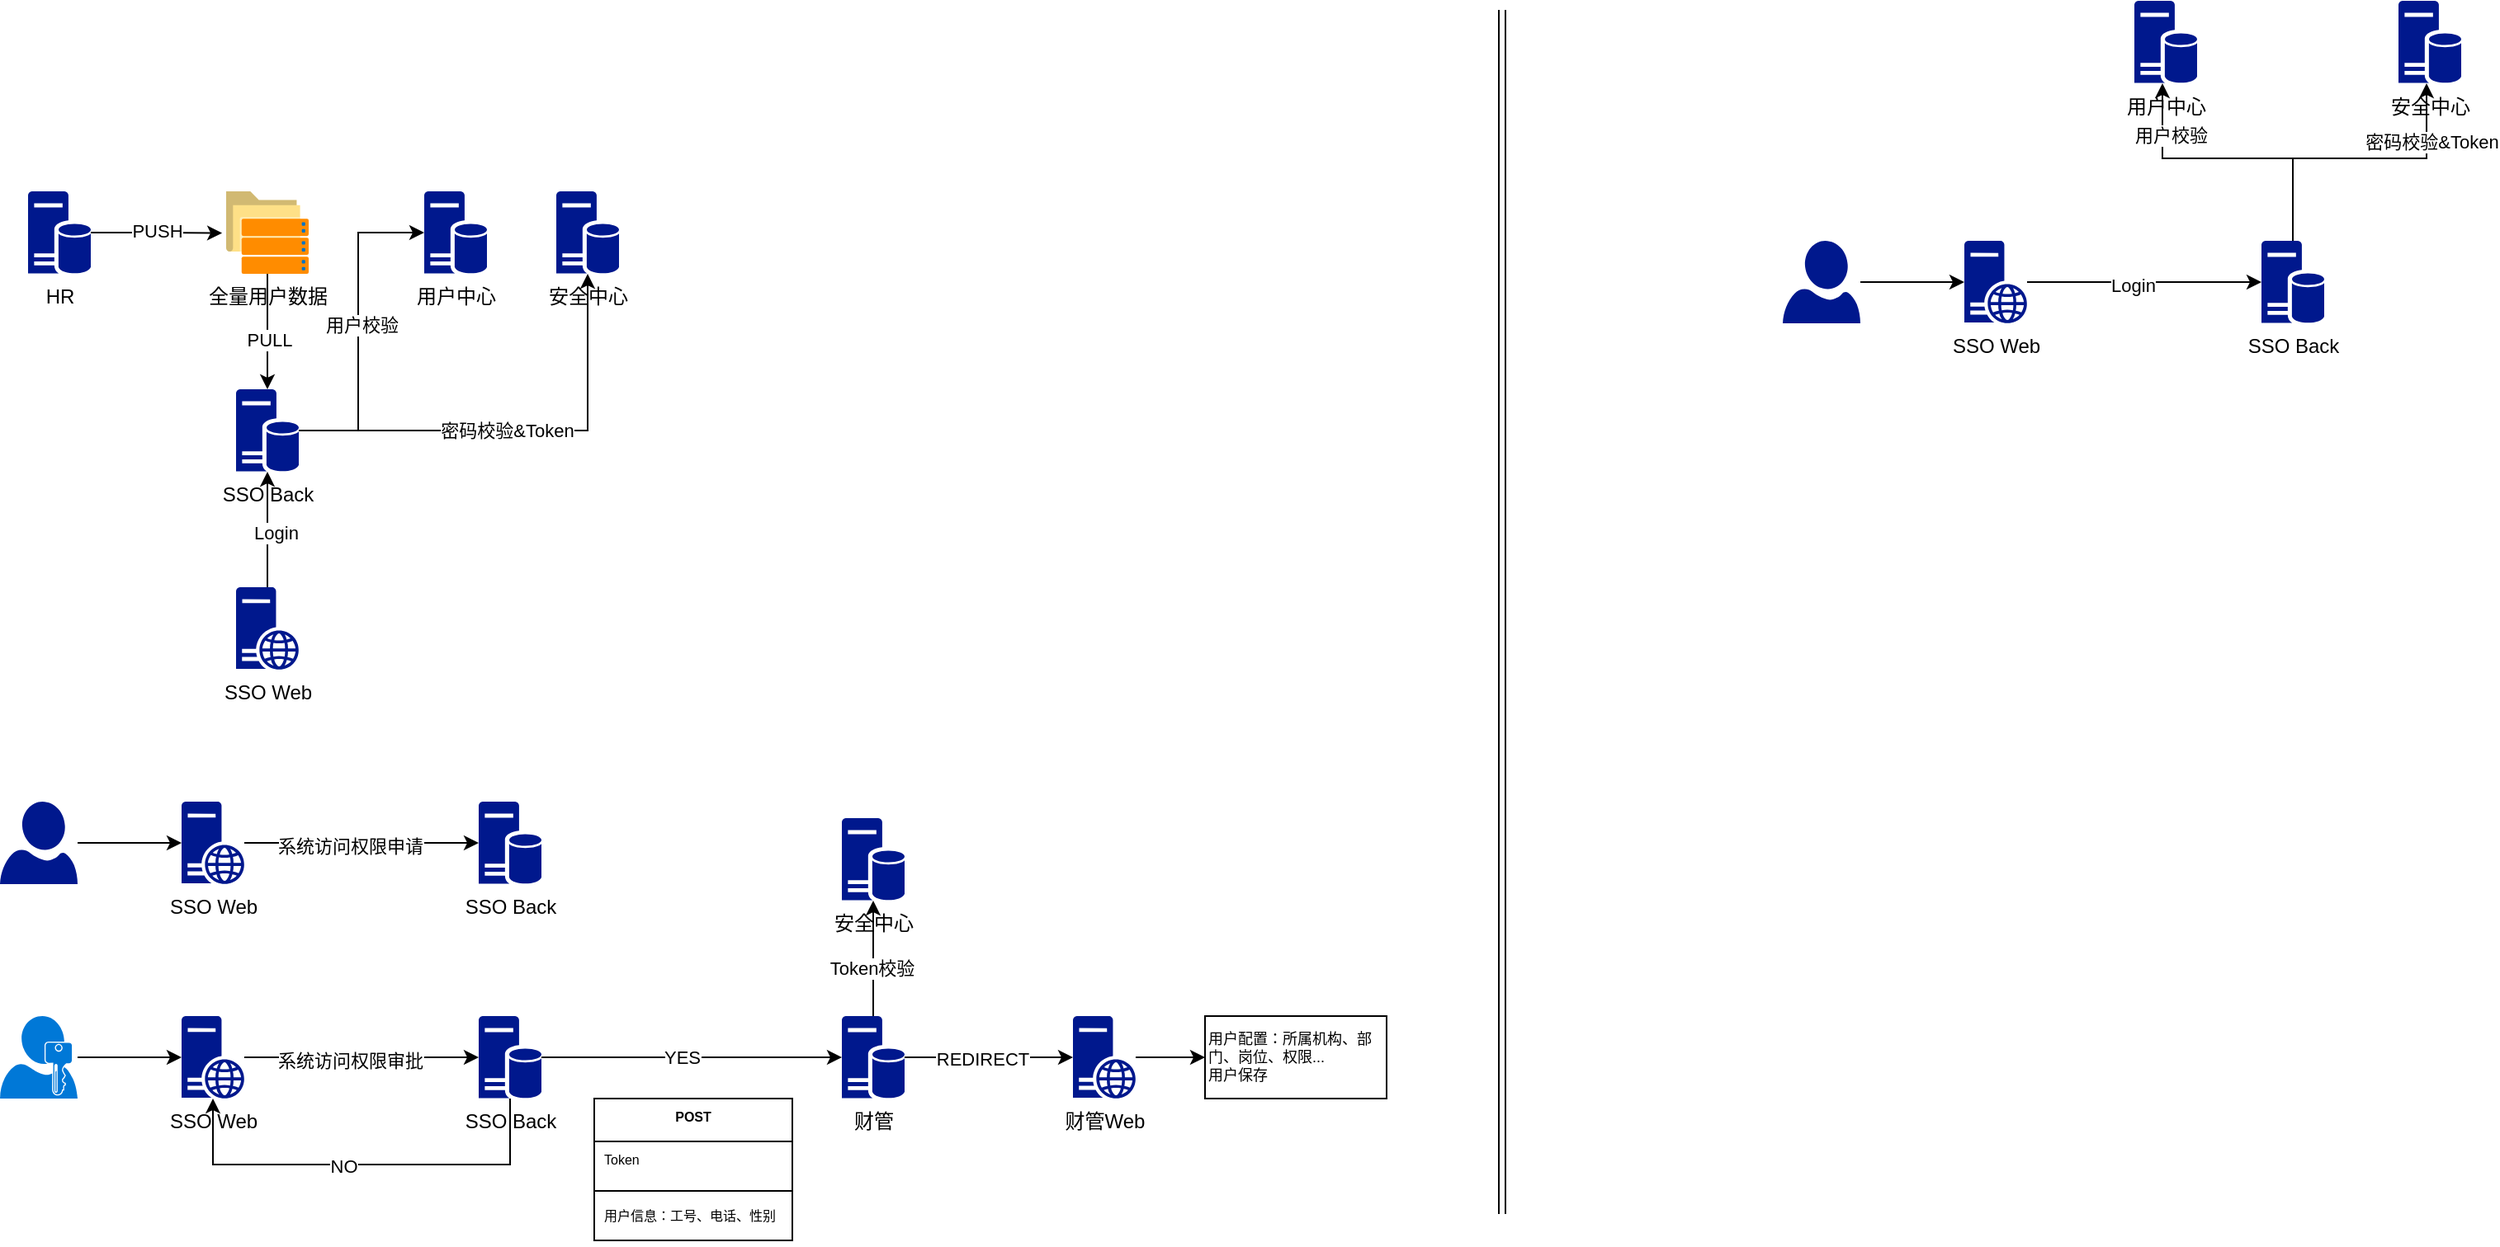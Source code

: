 <mxfile version="24.7.16">
  <diagram name="Page-1" id="tWwGJDd1BKMliuyMHz1E">
    <mxGraphModel dx="1248" dy="787" grid="1" gridSize="10" guides="1" tooltips="1" connect="1" arrows="1" fold="1" page="1" pageScale="1" pageWidth="850" pageHeight="1100" math="0" shadow="0">
      <root>
        <mxCell id="0" />
        <mxCell id="1" parent="0" />
        <mxCell id="FFGEd19_PelASJCq2h37-7" value="HR" style="sketch=0;aspect=fixed;pointerEvents=1;shadow=0;dashed=0;html=1;strokeColor=none;labelPosition=center;verticalLabelPosition=bottom;verticalAlign=top;align=center;fillColor=#00188D;shape=mxgraph.mscae.enterprise.database_server" parent="1" vertex="1">
          <mxGeometry x="67" y="460" width="38" height="50" as="geometry" />
        </mxCell>
        <mxCell id="FFGEd19_PelASJCq2h37-28" style="edgeStyle=orthogonalEdgeStyle;rounded=0;orthogonalLoop=1;jettySize=auto;html=1;" parent="1" source="FFGEd19_PelASJCq2h37-8" target="FFGEd19_PelASJCq2h37-17" edge="1">
          <mxGeometry relative="1" as="geometry" />
        </mxCell>
        <mxCell id="FFGEd19_PelASJCq2h37-29" value="密码校验&amp;amp;Token" style="edgeLabel;html=1;align=center;verticalAlign=middle;resizable=0;points=[];" parent="FFGEd19_PelASJCq2h37-28" vertex="1" connectable="0">
          <mxGeometry x="-0.396" y="-2" relative="1" as="geometry">
            <mxPoint x="44" y="-2" as="offset" />
          </mxGeometry>
        </mxCell>
        <mxCell id="FFGEd19_PelASJCq2h37-8" value="SSO Back" style="sketch=0;aspect=fixed;pointerEvents=1;shadow=0;dashed=0;html=1;strokeColor=none;labelPosition=center;verticalLabelPosition=bottom;verticalAlign=top;align=center;fillColor=#00188D;shape=mxgraph.mscae.enterprise.database_server" parent="1" vertex="1">
          <mxGeometry x="193" y="580" width="38" height="50" as="geometry" />
        </mxCell>
        <mxCell id="FFGEd19_PelASJCq2h37-9" value="全量用户数据" style="image;sketch=0;aspect=fixed;html=1;points=[];align=center;fontSize=12;image=img/lib/mscae/AzureFXTEdgeFiler.svg;" parent="1" vertex="1">
          <mxGeometry x="187" y="460" width="50" height="50" as="geometry" />
        </mxCell>
        <mxCell id="FFGEd19_PelASJCq2h37-10" style="edgeStyle=orthogonalEdgeStyle;rounded=0;orthogonalLoop=1;jettySize=auto;html=1;entryX=-0.049;entryY=0.506;entryDx=0;entryDy=0;entryPerimeter=0;" parent="1" source="FFGEd19_PelASJCq2h37-7" target="FFGEd19_PelASJCq2h37-9" edge="1">
          <mxGeometry relative="1" as="geometry" />
        </mxCell>
        <mxCell id="FFGEd19_PelASJCq2h37-11" value="PUSH" style="edgeLabel;html=1;align=center;verticalAlign=middle;resizable=0;points=[];" parent="FFGEd19_PelASJCq2h37-10" vertex="1" connectable="0">
          <mxGeometry x="-0.038" y="1" relative="1" as="geometry">
            <mxPoint x="1" as="offset" />
          </mxGeometry>
        </mxCell>
        <mxCell id="FFGEd19_PelASJCq2h37-14" style="edgeStyle=orthogonalEdgeStyle;rounded=0;orthogonalLoop=1;jettySize=auto;html=1;entryX=0.5;entryY=0;entryDx=0;entryDy=0;entryPerimeter=0;" parent="1" source="FFGEd19_PelASJCq2h37-9" target="FFGEd19_PelASJCq2h37-8" edge="1">
          <mxGeometry relative="1" as="geometry" />
        </mxCell>
        <mxCell id="FFGEd19_PelASJCq2h37-15" value="PULL" style="edgeLabel;html=1;align=center;verticalAlign=middle;resizable=0;points=[];" parent="FFGEd19_PelASJCq2h37-14" vertex="1" connectable="0">
          <mxGeometry x="0.136" y="1" relative="1" as="geometry">
            <mxPoint as="offset" />
          </mxGeometry>
        </mxCell>
        <mxCell id="FFGEd19_PelASJCq2h37-16" value="用户中心" style="sketch=0;aspect=fixed;pointerEvents=1;shadow=0;dashed=0;html=1;strokeColor=none;labelPosition=center;verticalLabelPosition=bottom;verticalAlign=top;align=center;fillColor=#00188D;shape=mxgraph.mscae.enterprise.database_server" parent="1" vertex="1">
          <mxGeometry x="307" y="460" width="38" height="50" as="geometry" />
        </mxCell>
        <mxCell id="FFGEd19_PelASJCq2h37-17" value="安全中心" style="sketch=0;aspect=fixed;pointerEvents=1;shadow=0;dashed=0;html=1;strokeColor=none;labelPosition=center;verticalLabelPosition=bottom;verticalAlign=top;align=center;fillColor=#00188D;shape=mxgraph.mscae.enterprise.database_server" parent="1" vertex="1">
          <mxGeometry x="387" y="460" width="38" height="50" as="geometry" />
        </mxCell>
        <mxCell id="FFGEd19_PelASJCq2h37-23" style="edgeStyle=orthogonalEdgeStyle;rounded=0;orthogonalLoop=1;jettySize=auto;html=1;" parent="1" source="FFGEd19_PelASJCq2h37-18" target="FFGEd19_PelASJCq2h37-8" edge="1">
          <mxGeometry relative="1" as="geometry" />
        </mxCell>
        <mxCell id="FFGEd19_PelASJCq2h37-24" value="Login" style="edgeLabel;html=1;align=center;verticalAlign=middle;resizable=0;points=[];" parent="FFGEd19_PelASJCq2h37-23" vertex="1" connectable="0">
          <mxGeometry x="-0.045" y="-5" relative="1" as="geometry">
            <mxPoint as="offset" />
          </mxGeometry>
        </mxCell>
        <mxCell id="FFGEd19_PelASJCq2h37-18" value="SSO Web" style="sketch=0;aspect=fixed;pointerEvents=1;shadow=0;dashed=0;html=1;strokeColor=none;labelPosition=center;verticalLabelPosition=bottom;verticalAlign=top;align=center;fillColor=#00188D;shape=mxgraph.mscae.enterprise.web_server" parent="1" vertex="1">
          <mxGeometry x="193" y="700" width="38" height="50" as="geometry" />
        </mxCell>
        <mxCell id="FFGEd19_PelASJCq2h37-25" style="edgeStyle=orthogonalEdgeStyle;rounded=0;orthogonalLoop=1;jettySize=auto;html=1;" parent="1" edge="1">
          <mxGeometry relative="1" as="geometry">
            <mxPoint x="237" y="605.029" as="sourcePoint" />
            <mxPoint x="307" y="485" as="targetPoint" />
            <Array as="points">
              <mxPoint x="267" y="605" />
              <mxPoint x="267" y="485" />
            </Array>
          </mxGeometry>
        </mxCell>
        <mxCell id="FFGEd19_PelASJCq2h37-26" value="用户校验" style="edgeLabel;html=1;align=center;verticalAlign=middle;resizable=0;points=[];" parent="FFGEd19_PelASJCq2h37-25" vertex="1" connectable="0">
          <mxGeometry x="-0.008" y="-2" relative="1" as="geometry">
            <mxPoint as="offset" />
          </mxGeometry>
        </mxCell>
        <mxCell id="huJF_Qs0aNRU9yXHvJFa-2" value="SSO Web" style="sketch=0;aspect=fixed;pointerEvents=1;shadow=0;dashed=0;html=1;strokeColor=none;labelPosition=center;verticalLabelPosition=bottom;verticalAlign=top;align=center;fillColor=#00188D;shape=mxgraph.mscae.enterprise.web_server" vertex="1" parent="1">
          <mxGeometry x="160" y="830" width="38" height="50" as="geometry" />
        </mxCell>
        <mxCell id="huJF_Qs0aNRU9yXHvJFa-3" value="SSO Back" style="sketch=0;aspect=fixed;pointerEvents=1;shadow=0;dashed=0;html=1;strokeColor=none;labelPosition=center;verticalLabelPosition=bottom;verticalAlign=top;align=center;fillColor=#00188D;shape=mxgraph.mscae.enterprise.database_server" vertex="1" parent="1">
          <mxGeometry x="340" y="830" width="38" height="50" as="geometry" />
        </mxCell>
        <mxCell id="huJF_Qs0aNRU9yXHvJFa-5" style="edgeStyle=orthogonalEdgeStyle;rounded=0;orthogonalLoop=1;jettySize=auto;html=1;entryX=0;entryY=0.5;entryDx=0;entryDy=0;entryPerimeter=0;" edge="1" parent="1" source="huJF_Qs0aNRU9yXHvJFa-2" target="huJF_Qs0aNRU9yXHvJFa-3">
          <mxGeometry relative="1" as="geometry" />
        </mxCell>
        <mxCell id="huJF_Qs0aNRU9yXHvJFa-6" value="系统访问权限申请" style="edgeLabel;html=1;align=center;verticalAlign=middle;resizable=0;points=[];" vertex="1" connectable="0" parent="huJF_Qs0aNRU9yXHvJFa-5">
          <mxGeometry x="-0.102" y="-2" relative="1" as="geometry">
            <mxPoint as="offset" />
          </mxGeometry>
        </mxCell>
        <mxCell id="huJF_Qs0aNRU9yXHvJFa-9" value="" style="sketch=0;aspect=fixed;pointerEvents=1;shadow=0;dashed=0;html=1;strokeColor=none;labelPosition=center;verticalLabelPosition=bottom;verticalAlign=top;align=center;fillColor=#00188D;shape=mxgraph.azure.user" vertex="1" parent="1">
          <mxGeometry x="50" y="830" width="47" height="50" as="geometry" />
        </mxCell>
        <mxCell id="huJF_Qs0aNRU9yXHvJFa-10" style="edgeStyle=orthogonalEdgeStyle;rounded=0;orthogonalLoop=1;jettySize=auto;html=1;entryX=0;entryY=0.5;entryDx=0;entryDy=0;entryPerimeter=0;" edge="1" parent="1" source="huJF_Qs0aNRU9yXHvJFa-9" target="huJF_Qs0aNRU9yXHvJFa-2">
          <mxGeometry relative="1" as="geometry" />
        </mxCell>
        <mxCell id="huJF_Qs0aNRU9yXHvJFa-17" value="SSO Web" style="sketch=0;aspect=fixed;pointerEvents=1;shadow=0;dashed=0;html=1;strokeColor=none;labelPosition=center;verticalLabelPosition=bottom;verticalAlign=top;align=center;fillColor=#00188D;shape=mxgraph.mscae.enterprise.web_server" vertex="1" parent="1">
          <mxGeometry x="160" y="960" width="38" height="50" as="geometry" />
        </mxCell>
        <mxCell id="huJF_Qs0aNRU9yXHvJFa-31" style="edgeStyle=orthogonalEdgeStyle;rounded=0;orthogonalLoop=1;jettySize=auto;html=1;entryX=0;entryY=0.5;entryDx=0;entryDy=0;entryPerimeter=0;" edge="1" parent="1" source="huJF_Qs0aNRU9yXHvJFa-18" target="huJF_Qs0aNRU9yXHvJFa-25">
          <mxGeometry relative="1" as="geometry">
            <mxPoint x="425" y="985" as="targetPoint" />
          </mxGeometry>
        </mxCell>
        <mxCell id="huJF_Qs0aNRU9yXHvJFa-36" value="YES" style="edgeLabel;html=1;align=center;verticalAlign=middle;resizable=0;points=[];" vertex="1" connectable="0" parent="huJF_Qs0aNRU9yXHvJFa-31">
          <mxGeometry x="0.046" relative="1" as="geometry">
            <mxPoint x="-10" as="offset" />
          </mxGeometry>
        </mxCell>
        <mxCell id="huJF_Qs0aNRU9yXHvJFa-32" style="edgeStyle=orthogonalEdgeStyle;rounded=0;orthogonalLoop=1;jettySize=auto;html=1;exitX=0.5;exitY=1;exitDx=0;exitDy=0;exitPerimeter=0;entryX=0.5;entryY=1;entryDx=0;entryDy=0;entryPerimeter=0;" edge="1" parent="1" source="huJF_Qs0aNRU9yXHvJFa-18" target="huJF_Qs0aNRU9yXHvJFa-17">
          <mxGeometry relative="1" as="geometry">
            <Array as="points">
              <mxPoint x="359" y="1050" />
              <mxPoint x="179" y="1050" />
            </Array>
          </mxGeometry>
        </mxCell>
        <mxCell id="huJF_Qs0aNRU9yXHvJFa-63" value="NO" style="edgeLabel;html=1;align=center;verticalAlign=middle;resizable=0;points=[];" vertex="1" connectable="0" parent="huJF_Qs0aNRU9yXHvJFa-32">
          <mxGeometry x="0.088" y="1" relative="1" as="geometry">
            <mxPoint as="offset" />
          </mxGeometry>
        </mxCell>
        <mxCell id="huJF_Qs0aNRU9yXHvJFa-18" value="SSO Back" style="sketch=0;aspect=fixed;pointerEvents=1;shadow=0;dashed=0;html=1;strokeColor=none;labelPosition=center;verticalLabelPosition=bottom;verticalAlign=top;align=center;fillColor=#00188D;shape=mxgraph.mscae.enterprise.database_server" vertex="1" parent="1">
          <mxGeometry x="340" y="960" width="38" height="50" as="geometry" />
        </mxCell>
        <mxCell id="huJF_Qs0aNRU9yXHvJFa-19" style="edgeStyle=orthogonalEdgeStyle;rounded=0;orthogonalLoop=1;jettySize=auto;html=1;entryX=0;entryY=0.5;entryDx=0;entryDy=0;entryPerimeter=0;" edge="1" parent="1" source="huJF_Qs0aNRU9yXHvJFa-17" target="huJF_Qs0aNRU9yXHvJFa-18">
          <mxGeometry relative="1" as="geometry" />
        </mxCell>
        <mxCell id="huJF_Qs0aNRU9yXHvJFa-20" value="系统访问权限审批" style="edgeLabel;html=1;align=center;verticalAlign=middle;resizable=0;points=[];" vertex="1" connectable="0" parent="huJF_Qs0aNRU9yXHvJFa-19">
          <mxGeometry x="-0.102" y="-2" relative="1" as="geometry">
            <mxPoint as="offset" />
          </mxGeometry>
        </mxCell>
        <mxCell id="huJF_Qs0aNRU9yXHvJFa-23" value="" style="sketch=0;aspect=fixed;pointerEvents=1;shadow=0;dashed=0;html=1;strokeColor=none;labelPosition=center;verticalLabelPosition=bottom;verticalAlign=top;align=center;shape=mxgraph.mscae.enterprise.user_permissions;fillColor=#0078D7;" vertex="1" parent="1">
          <mxGeometry x="50" y="960" width="47" height="50" as="geometry" />
        </mxCell>
        <mxCell id="huJF_Qs0aNRU9yXHvJFa-24" style="edgeStyle=orthogonalEdgeStyle;rounded=0;orthogonalLoop=1;jettySize=auto;html=1;entryX=0;entryY=0.5;entryDx=0;entryDy=0;entryPerimeter=0;" edge="1" parent="1" source="huJF_Qs0aNRU9yXHvJFa-23" target="huJF_Qs0aNRU9yXHvJFa-17">
          <mxGeometry relative="1" as="geometry" />
        </mxCell>
        <mxCell id="huJF_Qs0aNRU9yXHvJFa-59" style="edgeStyle=orthogonalEdgeStyle;rounded=0;orthogonalLoop=1;jettySize=auto;html=1;exitX=0.5;exitY=0;exitDx=0;exitDy=0;exitPerimeter=0;" edge="1" parent="1" source="huJF_Qs0aNRU9yXHvJFa-25" target="huJF_Qs0aNRU9yXHvJFa-58">
          <mxGeometry relative="1" as="geometry" />
        </mxCell>
        <mxCell id="huJF_Qs0aNRU9yXHvJFa-60" value="Token校验" style="edgeLabel;html=1;align=center;verticalAlign=middle;resizable=0;points=[];" vertex="1" connectable="0" parent="huJF_Qs0aNRU9yXHvJFa-59">
          <mxGeometry x="-0.159" y="1" relative="1" as="geometry">
            <mxPoint as="offset" />
          </mxGeometry>
        </mxCell>
        <mxCell id="huJF_Qs0aNRU9yXHvJFa-25" value="财管" style="sketch=0;aspect=fixed;pointerEvents=1;shadow=0;dashed=0;html=1;strokeColor=none;labelPosition=center;verticalLabelPosition=bottom;verticalAlign=top;align=center;fillColor=#00188D;shape=mxgraph.mscae.enterprise.database_server" vertex="1" parent="1">
          <mxGeometry x="560" y="960" width="38" height="50" as="geometry" />
        </mxCell>
        <mxCell id="huJF_Qs0aNRU9yXHvJFa-62" style="edgeStyle=orthogonalEdgeStyle;rounded=0;orthogonalLoop=1;jettySize=auto;html=1;entryX=0;entryY=0.5;entryDx=0;entryDy=0;" edge="1" parent="1" source="huJF_Qs0aNRU9yXHvJFa-43" target="huJF_Qs0aNRU9yXHvJFa-61">
          <mxGeometry relative="1" as="geometry" />
        </mxCell>
        <mxCell id="huJF_Qs0aNRU9yXHvJFa-43" value="财管Web" style="sketch=0;aspect=fixed;pointerEvents=1;shadow=0;dashed=0;html=1;strokeColor=none;labelPosition=center;verticalLabelPosition=bottom;verticalAlign=top;align=center;fillColor=#00188D;shape=mxgraph.mscae.enterprise.web_server" vertex="1" parent="1">
          <mxGeometry x="700" y="960" width="38" height="50" as="geometry" />
        </mxCell>
        <mxCell id="huJF_Qs0aNRU9yXHvJFa-44" style="edgeStyle=orthogonalEdgeStyle;rounded=0;orthogonalLoop=1;jettySize=auto;html=1;entryX=0;entryY=0.5;entryDx=0;entryDy=0;entryPerimeter=0;" edge="1" parent="1" source="huJF_Qs0aNRU9yXHvJFa-25" target="huJF_Qs0aNRU9yXHvJFa-43">
          <mxGeometry relative="1" as="geometry" />
        </mxCell>
        <mxCell id="huJF_Qs0aNRU9yXHvJFa-45" value="REDIRECT" style="edgeLabel;html=1;align=center;verticalAlign=middle;resizable=0;points=[];" vertex="1" connectable="0" parent="huJF_Qs0aNRU9yXHvJFa-44">
          <mxGeometry x="-0.092" y="-1" relative="1" as="geometry">
            <mxPoint as="offset" />
          </mxGeometry>
        </mxCell>
        <mxCell id="huJF_Qs0aNRU9yXHvJFa-54" value="POST" style="swimlane;fontStyle=1;align=center;verticalAlign=top;childLayout=stackLayout;horizontal=1;startSize=26;horizontalStack=0;resizeParent=1;resizeParentMax=0;resizeLast=0;collapsible=1;marginBottom=0;whiteSpace=wrap;html=1;fontSize=8;" vertex="1" parent="1">
          <mxGeometry x="410" y="1010" width="120" height="86" as="geometry">
            <mxRectangle x="378" y="1040" width="70" height="30" as="alternateBounds" />
          </mxGeometry>
        </mxCell>
        <mxCell id="huJF_Qs0aNRU9yXHvJFa-55" value="Token" style="text;strokeColor=none;fillColor=none;align=left;verticalAlign=top;spacingLeft=4;spacingRight=4;overflow=hidden;rotatable=0;points=[[0,0.5],[1,0.5]];portConstraint=eastwest;whiteSpace=wrap;html=1;fontSize=8;" vertex="1" parent="huJF_Qs0aNRU9yXHvJFa-54">
          <mxGeometry y="26" width="120" height="26" as="geometry" />
        </mxCell>
        <mxCell id="huJF_Qs0aNRU9yXHvJFa-56" value="" style="line;strokeWidth=1;fillColor=none;align=left;verticalAlign=middle;spacingTop=-1;spacingLeft=3;spacingRight=3;rotatable=0;labelPosition=right;points=[];portConstraint=eastwest;strokeColor=inherit;" vertex="1" parent="huJF_Qs0aNRU9yXHvJFa-54">
          <mxGeometry y="52" width="120" height="8" as="geometry" />
        </mxCell>
        <mxCell id="huJF_Qs0aNRU9yXHvJFa-57" value="用户信息：工号、电话、性别" style="text;strokeColor=none;fillColor=none;align=left;verticalAlign=top;spacingLeft=4;spacingRight=4;overflow=hidden;rotatable=0;points=[[0,0.5],[1,0.5]];portConstraint=eastwest;whiteSpace=wrap;html=1;fontSize=8;" vertex="1" parent="huJF_Qs0aNRU9yXHvJFa-54">
          <mxGeometry y="60" width="120" height="26" as="geometry" />
        </mxCell>
        <mxCell id="huJF_Qs0aNRU9yXHvJFa-58" value="安全中心" style="sketch=0;aspect=fixed;pointerEvents=1;shadow=0;dashed=0;html=1;strokeColor=none;labelPosition=center;verticalLabelPosition=bottom;verticalAlign=top;align=center;fillColor=#00188D;shape=mxgraph.mscae.enterprise.database_server" vertex="1" parent="1">
          <mxGeometry x="560" y="840" width="38" height="50" as="geometry" />
        </mxCell>
        <mxCell id="huJF_Qs0aNRU9yXHvJFa-61" value="用户配置：所属机构、部门、岗位、权限...&lt;div style=&quot;font-size: 9px;&quot;&gt;用户保存&lt;/div&gt;" style="html=1;whiteSpace=wrap;fontSize=9;align=left;" vertex="1" parent="1">
          <mxGeometry x="780" y="960" width="110" height="50" as="geometry" />
        </mxCell>
        <mxCell id="huJF_Qs0aNRU9yXHvJFa-70" value="SSO Web" style="sketch=0;aspect=fixed;pointerEvents=1;shadow=0;dashed=0;html=1;strokeColor=none;labelPosition=center;verticalLabelPosition=bottom;verticalAlign=top;align=center;fillColor=#00188D;shape=mxgraph.mscae.enterprise.web_server" vertex="1" parent="1">
          <mxGeometry x="1240" y="490" width="38" height="50" as="geometry" />
        </mxCell>
        <mxCell id="huJF_Qs0aNRU9yXHvJFa-91" style="edgeStyle=orthogonalEdgeStyle;rounded=0;orthogonalLoop=1;jettySize=auto;html=1;" edge="1" parent="1" source="huJF_Qs0aNRU9yXHvJFa-71" target="huJF_Qs0aNRU9yXHvJFa-86">
          <mxGeometry relative="1" as="geometry">
            <Array as="points">
              <mxPoint x="1439" y="440" />
              <mxPoint x="1360" y="440" />
            </Array>
          </mxGeometry>
        </mxCell>
        <mxCell id="huJF_Qs0aNRU9yXHvJFa-93" value="用户校验" style="edgeLabel;html=1;align=center;verticalAlign=middle;resizable=0;points=[];" vertex="1" connectable="0" parent="huJF_Qs0aNRU9yXHvJFa-91">
          <mxGeometry x="0.377" y="-4" relative="1" as="geometry">
            <mxPoint x="-4" y="-10" as="offset" />
          </mxGeometry>
        </mxCell>
        <mxCell id="huJF_Qs0aNRU9yXHvJFa-92" style="edgeStyle=orthogonalEdgeStyle;rounded=0;orthogonalLoop=1;jettySize=auto;html=1;exitX=0.5;exitY=0;exitDx=0;exitDy=0;exitPerimeter=0;" edge="1" parent="1" source="huJF_Qs0aNRU9yXHvJFa-71" target="huJF_Qs0aNRU9yXHvJFa-87">
          <mxGeometry relative="1" as="geometry">
            <Array as="points">
              <mxPoint x="1439" y="440" />
              <mxPoint x="1520" y="440" />
            </Array>
          </mxGeometry>
        </mxCell>
        <mxCell id="huJF_Qs0aNRU9yXHvJFa-94" value="密码校验&amp;amp;Token" style="edgeLabel;html=1;align=center;verticalAlign=middle;resizable=0;points=[];" vertex="1" connectable="0" parent="huJF_Qs0aNRU9yXHvJFa-92">
          <mxGeometry x="0.454" y="3" relative="1" as="geometry">
            <mxPoint x="5" y="-7" as="offset" />
          </mxGeometry>
        </mxCell>
        <mxCell id="huJF_Qs0aNRU9yXHvJFa-71" value="SSO Back" style="sketch=0;aspect=fixed;pointerEvents=1;shadow=0;dashed=0;html=1;strokeColor=none;labelPosition=center;verticalLabelPosition=bottom;verticalAlign=top;align=center;fillColor=#00188D;shape=mxgraph.mscae.enterprise.database_server" vertex="1" parent="1">
          <mxGeometry x="1420" y="490" width="38" height="50" as="geometry" />
        </mxCell>
        <mxCell id="huJF_Qs0aNRU9yXHvJFa-72" style="edgeStyle=orthogonalEdgeStyle;rounded=0;orthogonalLoop=1;jettySize=auto;html=1;entryX=0;entryY=0.5;entryDx=0;entryDy=0;entryPerimeter=0;" edge="1" parent="1" source="huJF_Qs0aNRU9yXHvJFa-70" target="huJF_Qs0aNRU9yXHvJFa-71">
          <mxGeometry relative="1" as="geometry" />
        </mxCell>
        <mxCell id="huJF_Qs0aNRU9yXHvJFa-73" value="Login" style="edgeLabel;html=1;align=center;verticalAlign=middle;resizable=0;points=[];" vertex="1" connectable="0" parent="huJF_Qs0aNRU9yXHvJFa-72">
          <mxGeometry x="-0.102" y="-2" relative="1" as="geometry">
            <mxPoint as="offset" />
          </mxGeometry>
        </mxCell>
        <mxCell id="huJF_Qs0aNRU9yXHvJFa-74" value="" style="sketch=0;aspect=fixed;pointerEvents=1;shadow=0;dashed=0;html=1;strokeColor=none;labelPosition=center;verticalLabelPosition=bottom;verticalAlign=top;align=center;fillColor=#00188D;shape=mxgraph.azure.user" vertex="1" parent="1">
          <mxGeometry x="1130" y="490" width="47" height="50" as="geometry" />
        </mxCell>
        <mxCell id="huJF_Qs0aNRU9yXHvJFa-75" style="edgeStyle=orthogonalEdgeStyle;rounded=0;orthogonalLoop=1;jettySize=auto;html=1;entryX=0;entryY=0.5;entryDx=0;entryDy=0;entryPerimeter=0;" edge="1" parent="1" source="huJF_Qs0aNRU9yXHvJFa-74" target="huJF_Qs0aNRU9yXHvJFa-70">
          <mxGeometry relative="1" as="geometry" />
        </mxCell>
        <mxCell id="huJF_Qs0aNRU9yXHvJFa-77" value="" style="edgeStyle=none;orthogonalLoop=1;jettySize=auto;html=1;rounded=0;shape=link;" edge="1" parent="1">
          <mxGeometry width="80" relative="1" as="geometry">
            <mxPoint x="960" y="350" as="sourcePoint" />
            <mxPoint x="960" y="1080" as="targetPoint" />
            <Array as="points" />
          </mxGeometry>
        </mxCell>
        <mxCell id="huJF_Qs0aNRU9yXHvJFa-86" value="用户中心" style="sketch=0;aspect=fixed;pointerEvents=1;shadow=0;dashed=0;html=1;strokeColor=none;labelPosition=center;verticalLabelPosition=bottom;verticalAlign=top;align=center;fillColor=#00188D;shape=mxgraph.mscae.enterprise.database_server" vertex="1" parent="1">
          <mxGeometry x="1343" y="344.5" width="38" height="50" as="geometry" />
        </mxCell>
        <mxCell id="huJF_Qs0aNRU9yXHvJFa-87" value="安全中心" style="sketch=0;aspect=fixed;pointerEvents=1;shadow=0;dashed=0;html=1;strokeColor=none;labelPosition=center;verticalLabelPosition=bottom;verticalAlign=top;align=center;fillColor=#00188D;shape=mxgraph.mscae.enterprise.database_server" vertex="1" parent="1">
          <mxGeometry x="1503" y="344.5" width="38" height="50" as="geometry" />
        </mxCell>
      </root>
    </mxGraphModel>
  </diagram>
</mxfile>
